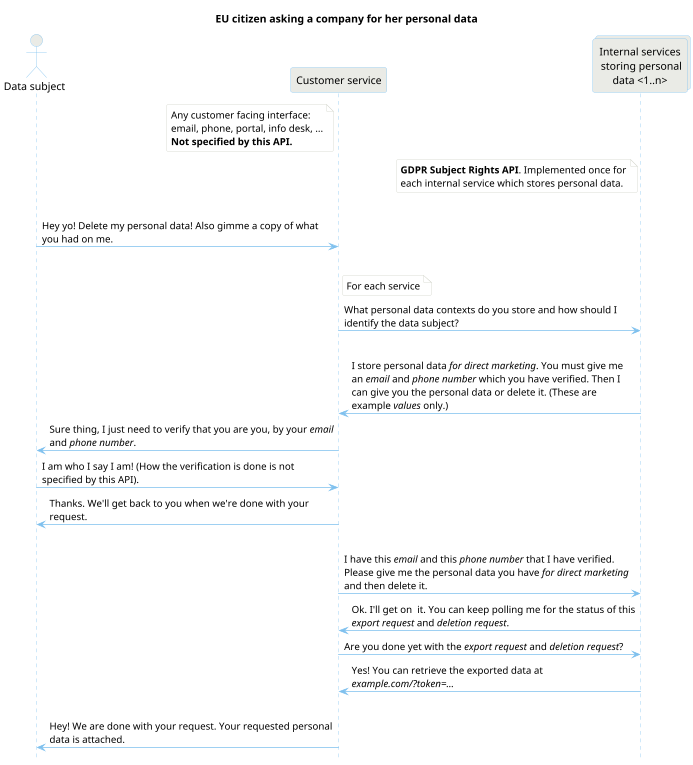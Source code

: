 @startuml
' http://plantuml.com/

scale 0.75
hide footbox

skinparam shadowing false
skinparam roundcorner 6
skinparam maxmessagesize 380
skinparam sequence {
	LifeLineBorderColor #7EC0EE
	LifeLineBackgroundColor #7EC0EE

}
skinparam {
    SequenceTitleFontSize 20

    SequenceGroupBackgroundColor #eaebe6
    SequenceGroupBodyBackgroundColor #FFFFFF
    SequenceGroupBorderColor #7EC0EE
    SequenceGroupBorderThickness 1
    SequenceGroupHeaderFontStyle italic

	ArrowColor #7EC0EE

	ParticipantBorderColor #7EC0EE
	ParticipantBackgroundColor #eaebe6

	CollectionsBorderColor #7EC0EE
	CollectionsBackgroundColor #eaebe6

	ActorBorderColor #7EC0EE
	ActorBackgroundColor #eaebe6

    NoteBorderColor #cfd2c6
    NoteBackgroundColor #FFFFFF
    NoteColor #FFFFFF

    BoundaryBorderColor #eaebe6
    BoundaryBackgroundColor #eaebe6

    ControlBorderColor #eaebe6
    ControlBackgroundColor #eaebe6

    DatabaseBorderColor #eaebe6
    DatabaseBackgroundColor #eaebe6

    EntityBorderColor #eaebe6
    EntityBackgroundColor #eaebe6
}

title EU citizen asking a company for her personal data

actor "Data subject" as DS
participant "Customer service" as CS
collections "Internal services\n storing personal\ndata <1..n>" as S

Note left of CS
    Any customer facing interface:
    email, phone, portal, info desk, ...
    **Not specified by this API.**
End note

Note left of S
    **GDPR Subject Rights API**. Implemented once for
    each internal service which stores personal data.
End note

|||
DS -> CS: Hey yo! Delete my personal data! Also gimme a copy of what you had on me.
|||
Note right of CS
    For each service
End note
CS -> S: What personal data contexts do you store and how should I identify the data subject?
|||
S -> CS: I store personal data //for direct marketing//. You must give me an //email// and //phone number// which you have verified. Then I can give you the personal data or delete it. (These are example //values// only.)
CS -> DS: Sure thing, I just need to verify that you are you, by your //email// and //phone number//.
DS -> CS: I am who I say I am! (How the verification is done is not specified by this API).
CS -> DS: Thanks. We'll get back to you when we're done with your request.
|||
CS -> S: I have this //email// and this //phone number// that I have verified. Please give me the personal data you have //for direct marketing// and then delete it.
S -> CS: Ok. I'll get on  it. You can keep polling me for the status of this //export request// and //deletion request//.
CS -> S: Are you done yet with the //export request// and //deletion request//?
S -> CS: Yes! You can retrieve the exported data at //example.com/?token=...//
|||
CS -> DS: Hey! We are done with your request. Your requested personal data is attached.

@enduml

